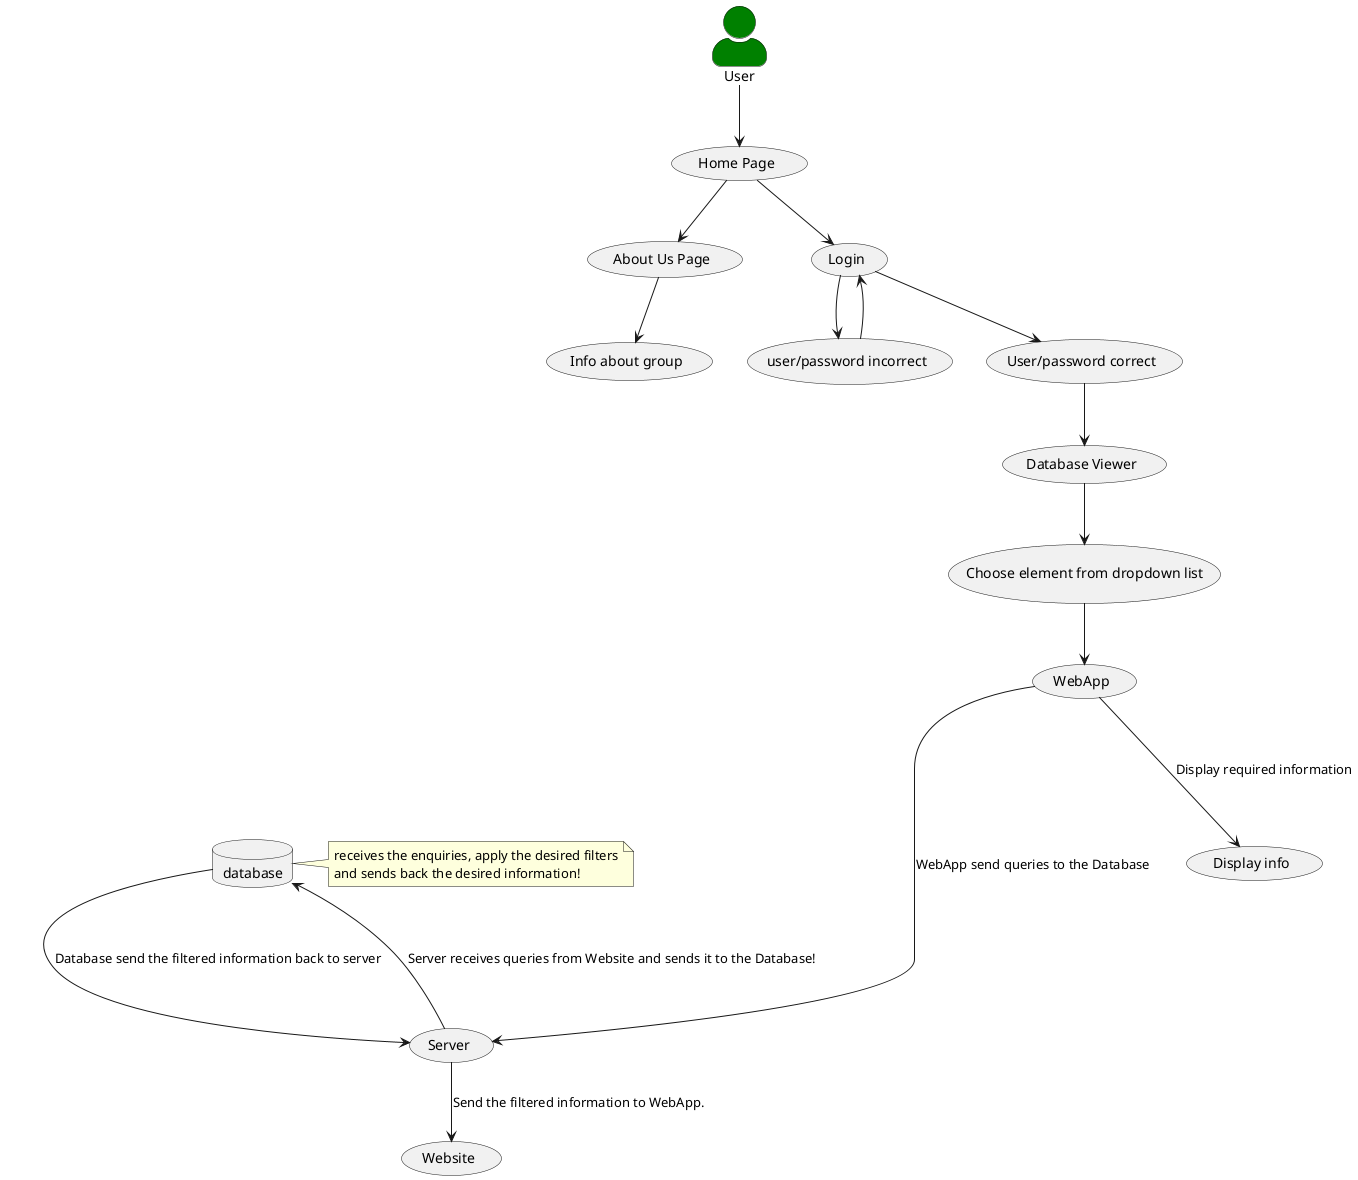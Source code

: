 @startuml use-case
'https://plantuml.com/use-case-diagram

Database database

skinparam actorStyle awesome
actor User #green
User--> (Home Page)
(Home Page)-->(About Us Page)
(About Us Page)-->(Info about group)
(Home Page)-->(Login)
(Login) --> (user/password incorrect)
(user/password incorrect)--> (Login)
(Login) --> (User/password correct)
(User/password correct)-->(Database Viewer)
(Database Viewer)-->(Choose element from dropdown list)
(Choose element from dropdown list)-->(WebApp)
(WebApp)----->(Server):WebApp send queries to the Database
(Server)--->database:Server receives queries from Website and sends it to the Database!
database-->(Server):Database send the filtered information back to server
(Server)-->(Website):Send the filtered information to WebApp.
(WebApp)--->(Display info): Display required information





note right of database
receives the enquiries, apply the desired filters
and sends back the desired information!
end note


@enduml
